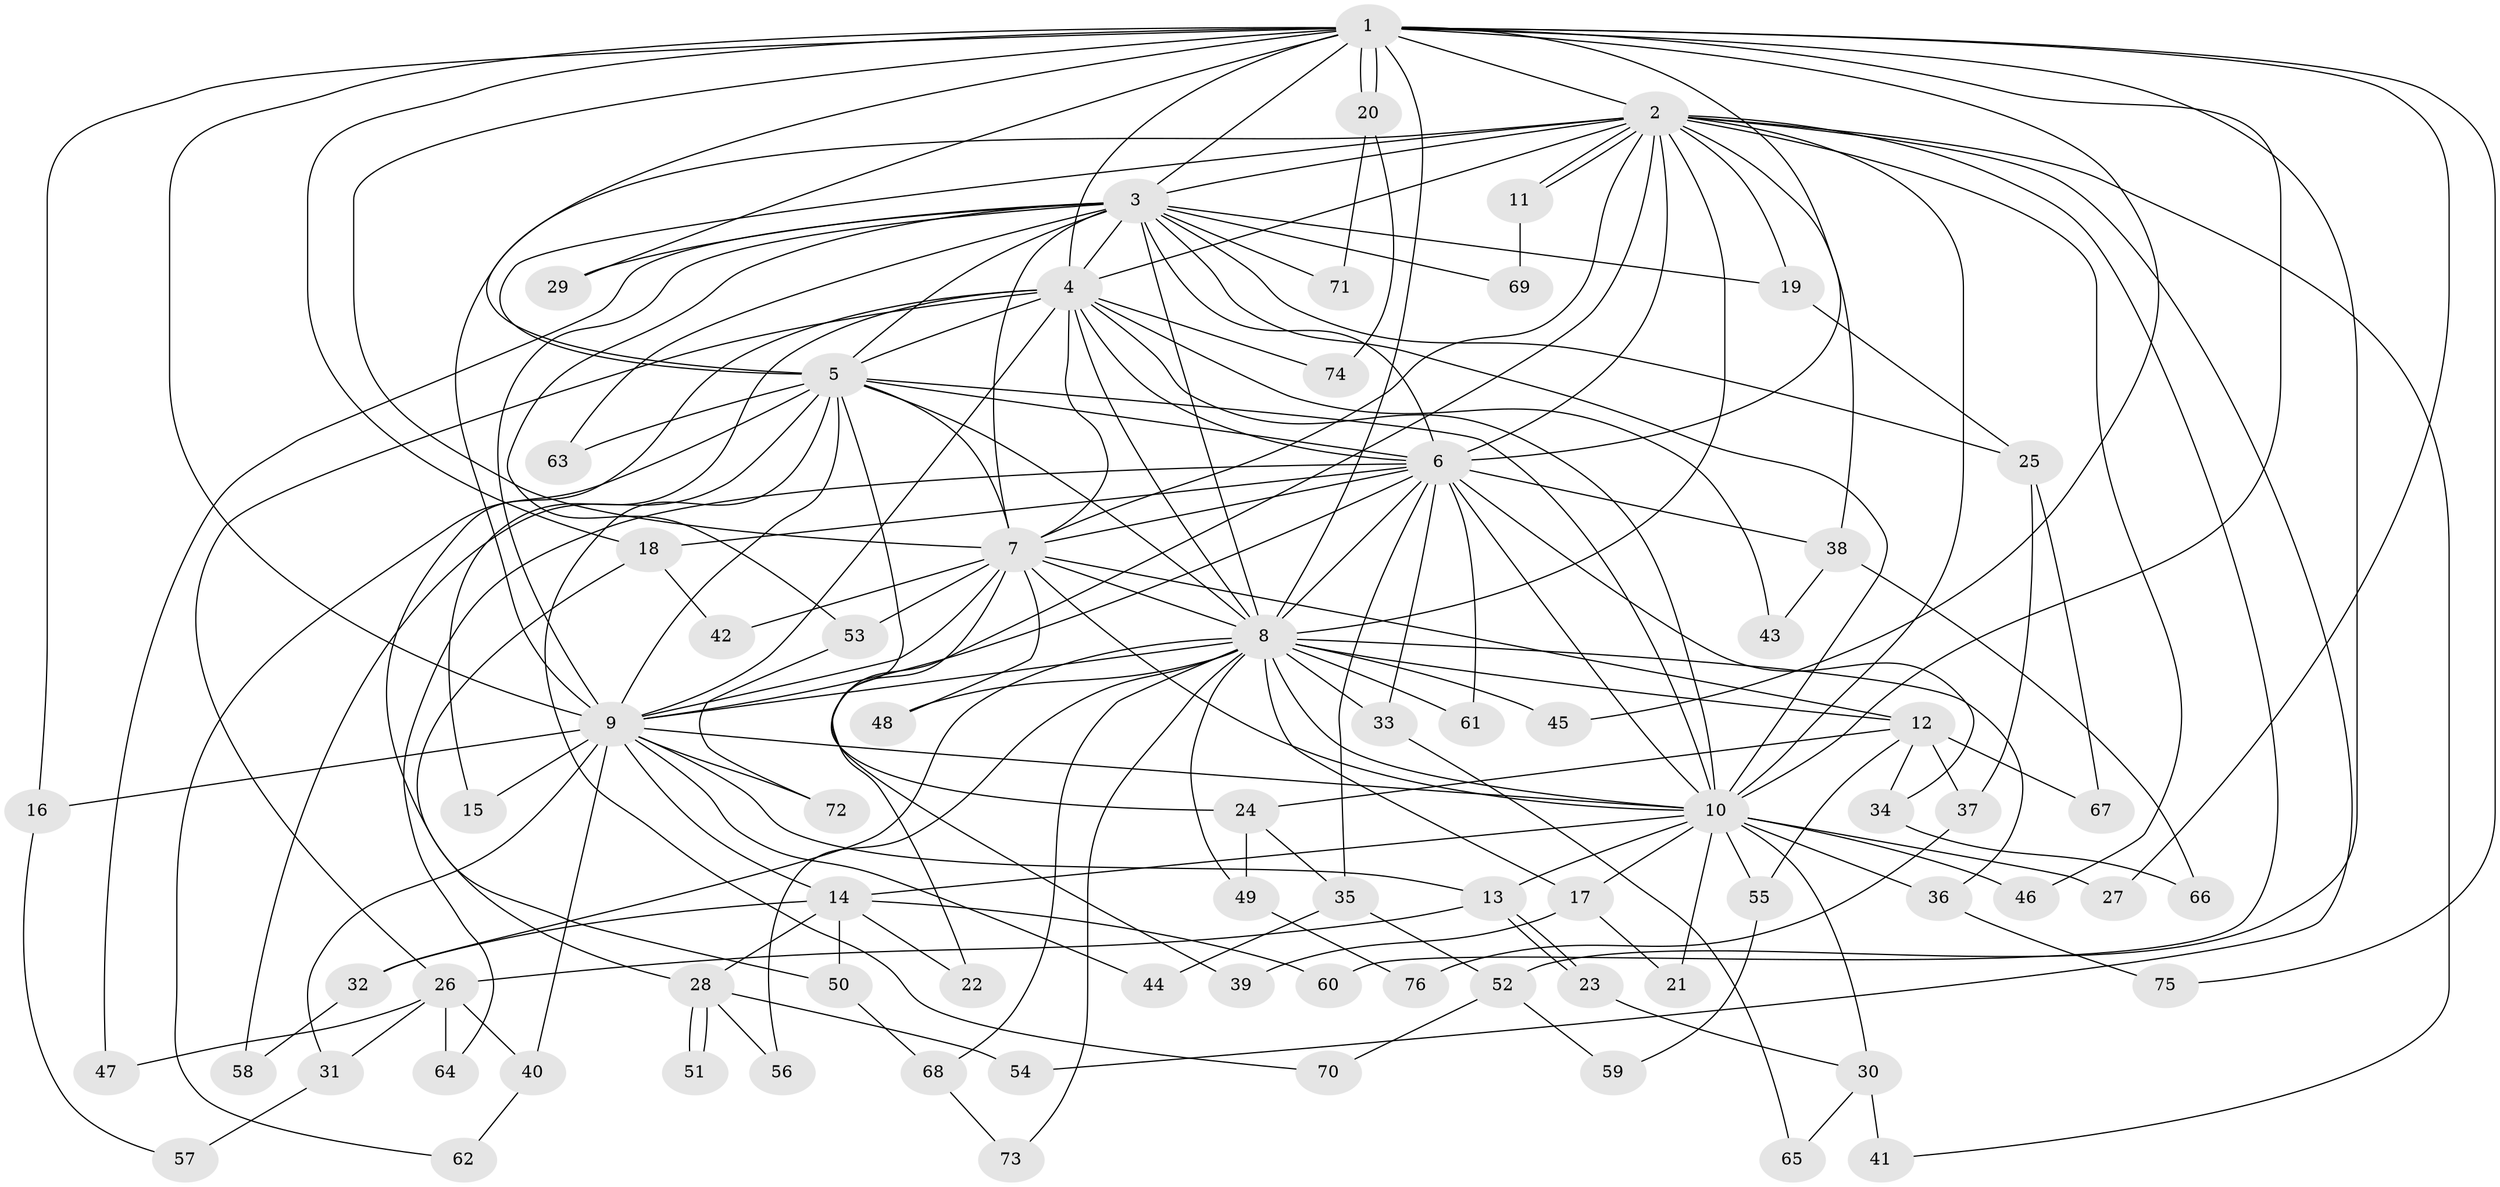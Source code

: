 // Generated by graph-tools (version 1.1) at 2025/49/03/09/25 03:49:36]
// undirected, 76 vertices, 177 edges
graph export_dot {
graph [start="1"]
  node [color=gray90,style=filled];
  1;
  2;
  3;
  4;
  5;
  6;
  7;
  8;
  9;
  10;
  11;
  12;
  13;
  14;
  15;
  16;
  17;
  18;
  19;
  20;
  21;
  22;
  23;
  24;
  25;
  26;
  27;
  28;
  29;
  30;
  31;
  32;
  33;
  34;
  35;
  36;
  37;
  38;
  39;
  40;
  41;
  42;
  43;
  44;
  45;
  46;
  47;
  48;
  49;
  50;
  51;
  52;
  53;
  54;
  55;
  56;
  57;
  58;
  59;
  60;
  61;
  62;
  63;
  64;
  65;
  66;
  67;
  68;
  69;
  70;
  71;
  72;
  73;
  74;
  75;
  76;
  1 -- 2;
  1 -- 3;
  1 -- 4;
  1 -- 5;
  1 -- 6;
  1 -- 7;
  1 -- 8;
  1 -- 9;
  1 -- 10;
  1 -- 16;
  1 -- 18;
  1 -- 20;
  1 -- 20;
  1 -- 27;
  1 -- 29;
  1 -- 45;
  1 -- 52;
  1 -- 75;
  2 -- 3;
  2 -- 4;
  2 -- 5;
  2 -- 6;
  2 -- 7;
  2 -- 8;
  2 -- 9;
  2 -- 10;
  2 -- 11;
  2 -- 11;
  2 -- 19;
  2 -- 22;
  2 -- 38;
  2 -- 41;
  2 -- 46;
  2 -- 54;
  2 -- 60;
  3 -- 4;
  3 -- 5;
  3 -- 6;
  3 -- 7;
  3 -- 8;
  3 -- 9;
  3 -- 10;
  3 -- 19;
  3 -- 25;
  3 -- 29;
  3 -- 47;
  3 -- 53;
  3 -- 63;
  3 -- 69;
  3 -- 71;
  4 -- 5;
  4 -- 6;
  4 -- 7;
  4 -- 8;
  4 -- 9;
  4 -- 10;
  4 -- 15;
  4 -- 26;
  4 -- 43;
  4 -- 50;
  4 -- 74;
  5 -- 6;
  5 -- 7;
  5 -- 8;
  5 -- 9;
  5 -- 10;
  5 -- 24;
  5 -- 58;
  5 -- 62;
  5 -- 63;
  5 -- 70;
  6 -- 7;
  6 -- 8;
  6 -- 9;
  6 -- 10;
  6 -- 18;
  6 -- 33;
  6 -- 34;
  6 -- 35;
  6 -- 38;
  6 -- 61;
  6 -- 64;
  7 -- 8;
  7 -- 9;
  7 -- 10;
  7 -- 12;
  7 -- 39;
  7 -- 42;
  7 -- 48;
  7 -- 53;
  8 -- 9;
  8 -- 10;
  8 -- 12;
  8 -- 17;
  8 -- 32;
  8 -- 33;
  8 -- 36;
  8 -- 45;
  8 -- 48;
  8 -- 49;
  8 -- 56;
  8 -- 61;
  8 -- 68;
  8 -- 73;
  9 -- 10;
  9 -- 13;
  9 -- 14;
  9 -- 15;
  9 -- 16;
  9 -- 31;
  9 -- 40;
  9 -- 44;
  9 -- 72;
  10 -- 13;
  10 -- 14;
  10 -- 17;
  10 -- 21;
  10 -- 27;
  10 -- 30;
  10 -- 36;
  10 -- 46;
  10 -- 55;
  11 -- 69;
  12 -- 24;
  12 -- 34;
  12 -- 37;
  12 -- 55;
  12 -- 67;
  13 -- 23;
  13 -- 23;
  13 -- 26;
  14 -- 22;
  14 -- 28;
  14 -- 32;
  14 -- 50;
  14 -- 60;
  16 -- 57;
  17 -- 21;
  17 -- 39;
  18 -- 28;
  18 -- 42;
  19 -- 25;
  20 -- 71;
  20 -- 74;
  23 -- 30;
  24 -- 35;
  24 -- 49;
  25 -- 37;
  25 -- 67;
  26 -- 31;
  26 -- 40;
  26 -- 47;
  26 -- 64;
  28 -- 51;
  28 -- 51;
  28 -- 54;
  28 -- 56;
  30 -- 41;
  30 -- 65;
  31 -- 57;
  32 -- 58;
  33 -- 65;
  34 -- 66;
  35 -- 44;
  35 -- 52;
  36 -- 75;
  37 -- 76;
  38 -- 43;
  38 -- 66;
  40 -- 62;
  49 -- 76;
  50 -- 68;
  52 -- 59;
  52 -- 70;
  53 -- 72;
  55 -- 59;
  68 -- 73;
}
